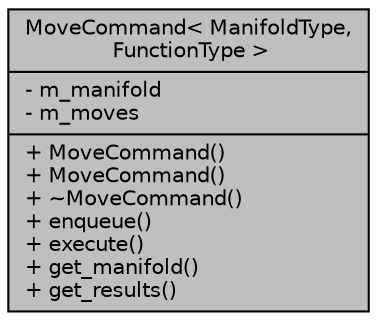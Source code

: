 digraph "MoveCommand&lt; ManifoldType, FunctionType &gt;"
{
 // LATEX_PDF_SIZE
  edge [fontname="Helvetica",fontsize="10",labelfontname="Helvetica",labelfontsize="10"];
  node [fontname="Helvetica",fontsize="10",shape=record];
  Node1 [label="{MoveCommand\< ManifoldType,\l FunctionType \>\n|- m_manifold\l- m_moves\l|+ MoveCommand()\l+ MoveCommand()\l+ ~MoveCommand()\l+ enqueue()\l+ execute()\l+ get_manifold()\l+ get_results()\l}",height=0.2,width=0.4,color="black", fillcolor="grey75", style="filled", fontcolor="black",tooltip=" "];
}
